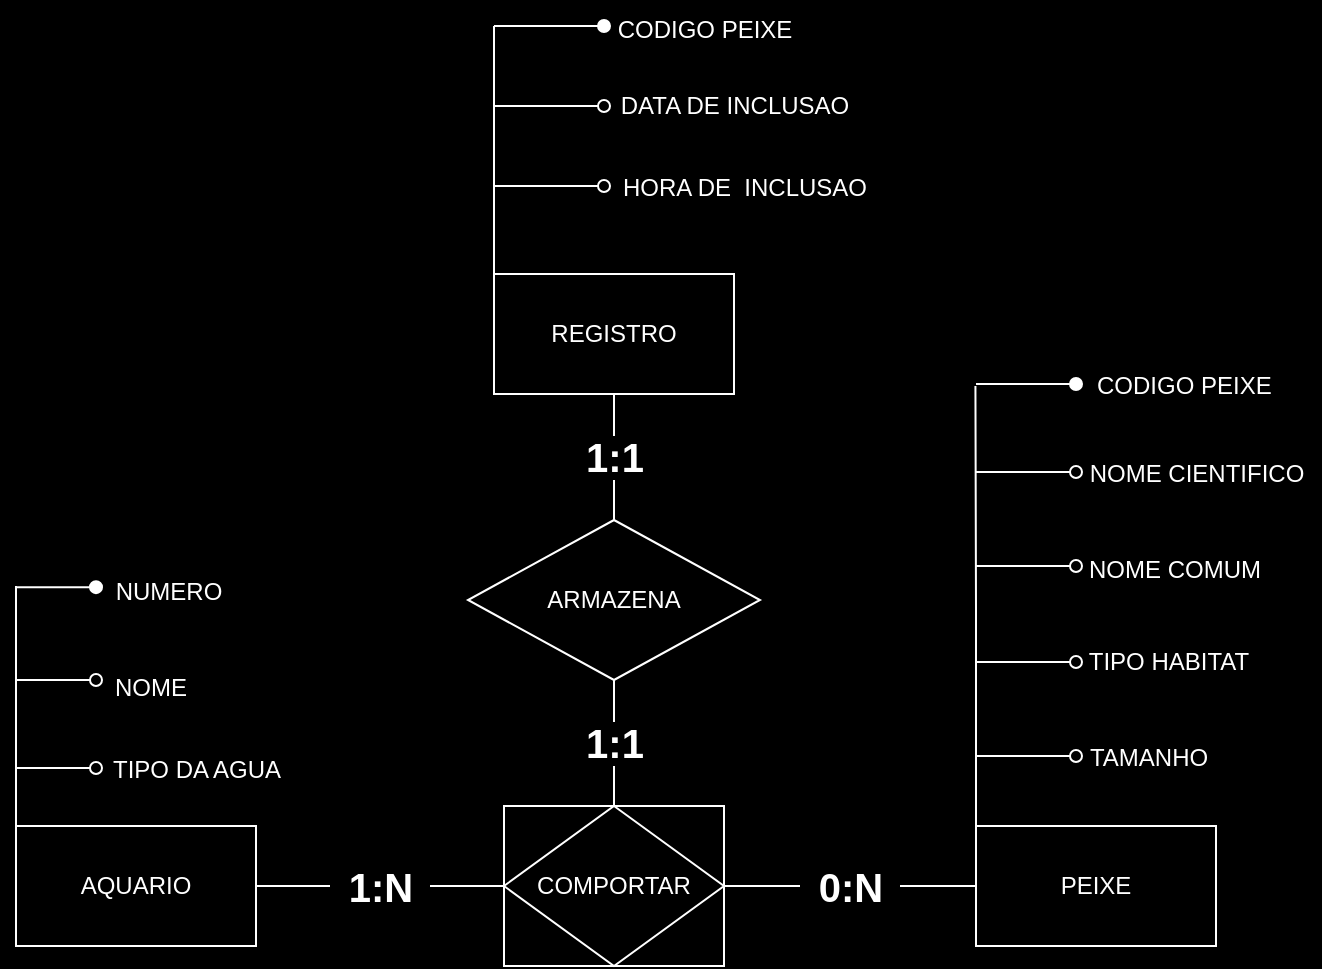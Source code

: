 <mxfile version="21.7.5" type="github">
  <diagram name="Página-1" id="XFWt6eDXrslgHFehgd8e">
    <mxGraphModel dx="941" dy="579" grid="0" gridSize="10" guides="1" tooltips="1" connect="1" arrows="1" fold="1" page="1" pageScale="1" pageWidth="827" pageHeight="1169" background="#000000" math="0" shadow="0">
      <root>
        <mxCell id="0" />
        <mxCell id="1" parent="0" />
        <mxCell id="XSfTKEYhmDEMxoSFRYWY-22" style="edgeStyle=orthogonalEdgeStyle;shape=connector;rounded=0;orthogonalLoop=1;jettySize=auto;html=1;exitX=0.5;exitY=0;exitDx=0;exitDy=0;entryX=0.5;entryY=1;entryDx=0;entryDy=0;labelBackgroundColor=default;strokeColor=#FFFFFF;fontFamily=Helvetica;fontSize=12;fontColor=#FFFFFF;endArrow=none;endFill=0;" edge="1" parent="1" source="XSfTKEYhmDEMxoSFRYWY-8" target="XSfTKEYhmDEMxoSFRYWY-13">
          <mxGeometry relative="1" as="geometry" />
        </mxCell>
        <mxCell id="XSfTKEYhmDEMxoSFRYWY-8" value="" style="rounded=0;whiteSpace=wrap;html=1;strokeColor=#FFFFFF;fontFamily=Helvetica;fontSize=12;fontColor=#FFFFFF;fillColor=#000000;" vertex="1" parent="1">
          <mxGeometry x="364" y="530" width="110" height="80" as="geometry" />
        </mxCell>
        <mxCell id="XSfTKEYhmDEMxoSFRYWY-2" style="edgeStyle=orthogonalEdgeStyle;rounded=0;orthogonalLoop=1;jettySize=auto;html=1;exitX=0;exitY=0;exitDx=0;exitDy=0;fontFamily=Helvetica;fontSize=12;fontColor=#FFFFFF;strokeColor=#FFFFFF;endArrow=none;endFill=0;" edge="1" parent="1" source="XSfTKEYhmDEMxoSFRYWY-1">
          <mxGeometry relative="1" as="geometry">
            <mxPoint x="120" y="420" as="targetPoint" />
            <Array as="points">
              <mxPoint x="120" y="420" />
            </Array>
          </mxGeometry>
        </mxCell>
        <mxCell id="XSfTKEYhmDEMxoSFRYWY-10" style="edgeStyle=orthogonalEdgeStyle;shape=connector;rounded=0;orthogonalLoop=1;jettySize=auto;html=1;exitX=1;exitY=0.5;exitDx=0;exitDy=0;entryX=0;entryY=0.5;entryDx=0;entryDy=0;labelBackgroundColor=default;strokeColor=#FFFFFF;fontFamily=Helvetica;fontSize=12;fontColor=#FFFFFF;endArrow=none;endFill=0;" edge="1" parent="1" source="XSfTKEYhmDEMxoSFRYWY-70" target="XSfTKEYhmDEMxoSFRYWY-7">
          <mxGeometry relative="1" as="geometry" />
        </mxCell>
        <mxCell id="XSfTKEYhmDEMxoSFRYWY-1" value="AQUARIO" style="rounded=0;whiteSpace=wrap;html=1;fillColor=#000000;strokeColor=#FFFFFF;fontColor=#FFFFFF;" vertex="1" parent="1">
          <mxGeometry x="120" y="540" width="120" height="60" as="geometry" />
        </mxCell>
        <mxCell id="XSfTKEYhmDEMxoSFRYWY-3" value="" style="endArrow=oval;html=1;rounded=0;labelBackgroundColor=default;strokeColor=#FFFFFF;fontFamily=Helvetica;fontSize=12;fontColor=#FFFFFF;shape=connector;endFill=0;" edge="1" parent="1">
          <mxGeometry width="50" height="50" relative="1" as="geometry">
            <mxPoint x="120" y="511" as="sourcePoint" />
            <mxPoint x="160" y="511" as="targetPoint" />
          </mxGeometry>
        </mxCell>
        <mxCell id="XSfTKEYhmDEMxoSFRYWY-4" value="TIPO DA AGUA" style="text;html=1;align=center;verticalAlign=middle;resizable=0;points=[];autosize=1;strokeColor=none;fillColor=none;fontSize=12;fontFamily=Helvetica;fontColor=#FFFFFF;" vertex="1" parent="1">
          <mxGeometry x="155" y="497" width="110" height="30" as="geometry" />
        </mxCell>
        <mxCell id="XSfTKEYhmDEMxoSFRYWY-58" style="edgeStyle=orthogonalEdgeStyle;shape=connector;rounded=0;orthogonalLoop=1;jettySize=auto;html=1;exitX=0;exitY=0;exitDx=0;exitDy=0;labelBackgroundColor=default;strokeColor=#FFFFFF;fontFamily=Helvetica;fontSize=12;fontColor=#FFFFFF;endArrow=none;endFill=0;" edge="1" parent="1" source="XSfTKEYhmDEMxoSFRYWY-6">
          <mxGeometry relative="1" as="geometry">
            <mxPoint x="599.714" y="320" as="targetPoint" />
          </mxGeometry>
        </mxCell>
        <mxCell id="XSfTKEYhmDEMxoSFRYWY-6" value="PEIXE" style="rounded=0;whiteSpace=wrap;html=1;strokeColor=#FFFFFF;fontFamily=Helvetica;fontSize=12;fontColor=#FFFFFF;fillColor=#000000;" vertex="1" parent="1">
          <mxGeometry x="600" y="540" width="120" height="60" as="geometry" />
        </mxCell>
        <mxCell id="XSfTKEYhmDEMxoSFRYWY-11" style="edgeStyle=orthogonalEdgeStyle;shape=connector;rounded=0;orthogonalLoop=1;jettySize=auto;html=1;exitX=1;exitY=0.5;exitDx=0;exitDy=0;entryX=0;entryY=0.5;entryDx=0;entryDy=0;labelBackgroundColor=default;strokeColor=#FFFFFF;fontFamily=Helvetica;fontSize=12;fontColor=#FFFFFF;endArrow=none;endFill=0;" edge="1" parent="1" source="XSfTKEYhmDEMxoSFRYWY-68" target="XSfTKEYhmDEMxoSFRYWY-6">
          <mxGeometry relative="1" as="geometry" />
        </mxCell>
        <mxCell id="XSfTKEYhmDEMxoSFRYWY-7" value="COMPORTAR" style="rhombus;whiteSpace=wrap;html=1;rounded=0;strokeColor=#FFFFFF;fontFamily=Helvetica;fontSize=12;fontColor=#FFFFFF;fillColor=#000000;" vertex="1" parent="1">
          <mxGeometry x="364" y="530" width="110" height="80" as="geometry" />
        </mxCell>
        <mxCell id="XSfTKEYhmDEMxoSFRYWY-14" style="edgeStyle=orthogonalEdgeStyle;shape=connector;rounded=0;orthogonalLoop=1;jettySize=auto;html=1;exitX=0;exitY=0;exitDx=0;exitDy=0;labelBackgroundColor=default;strokeColor=#FFFFFF;fontFamily=Helvetica;fontSize=12;fontColor=#FFFFFF;endArrow=none;endFill=0;" edge="1" parent="1" source="XSfTKEYhmDEMxoSFRYWY-9">
          <mxGeometry relative="1" as="geometry">
            <mxPoint x="359" y="180" as="targetPoint" />
          </mxGeometry>
        </mxCell>
        <mxCell id="XSfTKEYhmDEMxoSFRYWY-9" value="REGISTRO" style="rounded=0;whiteSpace=wrap;html=1;strokeColor=#FFFFFF;fontFamily=Helvetica;fontSize=12;fontColor=#FFFFFF;fillColor=#000000;" vertex="1" parent="1">
          <mxGeometry x="359" y="264" width="120" height="60" as="geometry" />
        </mxCell>
        <mxCell id="XSfTKEYhmDEMxoSFRYWY-23" style="edgeStyle=orthogonalEdgeStyle;shape=connector;rounded=0;orthogonalLoop=1;jettySize=auto;html=1;exitX=0.5;exitY=0;exitDx=0;exitDy=0;entryX=0.5;entryY=1;entryDx=0;entryDy=0;labelBackgroundColor=default;strokeColor=#FFFFFF;fontFamily=Helvetica;fontSize=12;fontColor=#FFFFFF;endArrow=none;endFill=0;" edge="1" parent="1" source="XSfTKEYhmDEMxoSFRYWY-13" target="XSfTKEYhmDEMxoSFRYWY-9">
          <mxGeometry relative="1" as="geometry" />
        </mxCell>
        <mxCell id="XSfTKEYhmDEMxoSFRYWY-13" value="ARMAZENA" style="rhombus;whiteSpace=wrap;html=1;rounded=0;strokeColor=#FFFFFF;fontFamily=Helvetica;fontSize=12;fontColor=#FFFFFF;fillColor=#000000;" vertex="1" parent="1">
          <mxGeometry x="346" y="387" width="146" height="80" as="geometry" />
        </mxCell>
        <mxCell id="XSfTKEYhmDEMxoSFRYWY-15" style="edgeStyle=orthogonalEdgeStyle;shape=connector;rounded=0;orthogonalLoop=1;jettySize=auto;html=1;exitX=0;exitY=0;exitDx=0;exitDy=0;labelBackgroundColor=default;strokeColor=#FFFFFF;fontFamily=Helvetica;fontSize=12;fontColor=#FFFFFF;endArrow=none;endFill=0;" edge="1" parent="1">
          <mxGeometry relative="1" as="geometry">
            <mxPoint x="359" y="140" as="targetPoint" />
            <mxPoint x="359" y="224" as="sourcePoint" />
          </mxGeometry>
        </mxCell>
        <mxCell id="XSfTKEYhmDEMxoSFRYWY-16" value="" style="endArrow=oval;html=1;rounded=0;labelBackgroundColor=default;strokeColor=#FFFFFF;fontFamily=Helvetica;fontSize=12;fontColor=#FFFFFF;shape=connector;endFill=0;" edge="1" parent="1">
          <mxGeometry width="50" height="50" relative="1" as="geometry">
            <mxPoint x="359" y="220" as="sourcePoint" />
            <mxPoint x="414" y="220" as="targetPoint" />
          </mxGeometry>
        </mxCell>
        <mxCell id="XSfTKEYhmDEMxoSFRYWY-17" value="" style="endArrow=oval;html=1;rounded=0;labelBackgroundColor=default;strokeColor=#FFFFFF;fontFamily=Helvetica;fontSize=12;fontColor=#FFFFFF;shape=connector;endFill=0;" edge="1" parent="1">
          <mxGeometry width="50" height="50" relative="1" as="geometry">
            <mxPoint x="359" y="180" as="sourcePoint" />
            <mxPoint x="414" y="180" as="targetPoint" />
          </mxGeometry>
        </mxCell>
        <mxCell id="XSfTKEYhmDEMxoSFRYWY-18" value="" style="endArrow=oval;html=1;rounded=0;labelBackgroundColor=default;strokeColor=#FFFFFF;fontFamily=Helvetica;fontSize=12;fontColor=#FFFFFF;shape=connector;endFill=1;" edge="1" parent="1">
          <mxGeometry width="50" height="50" relative="1" as="geometry">
            <mxPoint x="359" y="140" as="sourcePoint" />
            <mxPoint x="414" y="140" as="targetPoint" />
          </mxGeometry>
        </mxCell>
        <mxCell id="XSfTKEYhmDEMxoSFRYWY-19" value="CODIGO PEIXE" style="text;html=1;align=center;verticalAlign=middle;resizable=0;points=[];autosize=1;strokeColor=none;fillColor=none;fontSize=12;fontFamily=Helvetica;fontColor=#FFFFFF;" vertex="1" parent="1">
          <mxGeometry x="409" y="127" width="110" height="30" as="geometry" />
        </mxCell>
        <mxCell id="XSfTKEYhmDEMxoSFRYWY-20" value="DATA DE INCLUSAO" style="text;html=1;align=center;verticalAlign=middle;resizable=0;points=[];autosize=1;strokeColor=none;fillColor=none;fontSize=12;fontFamily=Helvetica;fontColor=#FFFFFF;" vertex="1" parent="1">
          <mxGeometry x="409" y="165" width="140" height="30" as="geometry" />
        </mxCell>
        <mxCell id="XSfTKEYhmDEMxoSFRYWY-21" value="HORA DE&amp;nbsp; INCLUSAO" style="text;html=1;align=center;verticalAlign=middle;resizable=0;points=[];autosize=1;strokeColor=none;fillColor=none;fontSize=12;fontFamily=Helvetica;fontColor=#FFFFFF;" vertex="1" parent="1">
          <mxGeometry x="409" y="206" width="150" height="30" as="geometry" />
        </mxCell>
        <mxCell id="XSfTKEYhmDEMxoSFRYWY-24" value="" style="endArrow=oval;html=1;rounded=0;labelBackgroundColor=default;strokeColor=#FFFFFF;fontFamily=Helvetica;fontSize=12;fontColor=#FFFFFF;shape=connector;endFill=0;" edge="1" parent="1">
          <mxGeometry width="50" height="50" relative="1" as="geometry">
            <mxPoint x="120" y="467" as="sourcePoint" />
            <mxPoint x="160" y="467" as="targetPoint" />
          </mxGeometry>
        </mxCell>
        <mxCell id="XSfTKEYhmDEMxoSFRYWY-25" value="" style="endArrow=oval;html=1;rounded=0;labelBackgroundColor=default;strokeColor=#FFFFFF;fontFamily=Helvetica;fontSize=12;fontColor=#FFFFFF;shape=connector;endFill=1;" edge="1" parent="1">
          <mxGeometry width="50" height="50" relative="1" as="geometry">
            <mxPoint x="120" y="420.58" as="sourcePoint" />
            <mxPoint x="160" y="420.58" as="targetPoint" />
          </mxGeometry>
        </mxCell>
        <mxCell id="XSfTKEYhmDEMxoSFRYWY-49" value="NUMERO" style="text;html=1;align=center;verticalAlign=middle;resizable=0;points=[];autosize=1;strokeColor=none;fillColor=none;fontSize=12;fontFamily=Helvetica;fontColor=#FFFFFF;" vertex="1" parent="1">
          <mxGeometry x="160" y="410" width="71" height="26" as="geometry" />
        </mxCell>
        <mxCell id="XSfTKEYhmDEMxoSFRYWY-51" value="NOME" style="text;html=1;align=center;verticalAlign=middle;resizable=0;points=[];autosize=1;strokeColor=none;fillColor=none;fontSize=12;fontFamily=Helvetica;fontColor=#FFFFFF;" vertex="1" parent="1">
          <mxGeometry x="160" y="458" width="54" height="26" as="geometry" />
        </mxCell>
        <mxCell id="XSfTKEYhmDEMxoSFRYWY-53" value="NOME CIENTIFICO" style="text;html=1;align=center;verticalAlign=middle;resizable=0;points=[];autosize=1;strokeColor=none;fillColor=none;fontSize=12;fontFamily=Helvetica;fontColor=#FFFFFF;" vertex="1" parent="1">
          <mxGeometry x="647" y="351" width="125" height="26" as="geometry" />
        </mxCell>
        <mxCell id="XSfTKEYhmDEMxoSFRYWY-54" value="NOME COMUM" style="text;html=1;align=center;verticalAlign=middle;resizable=0;points=[];autosize=1;strokeColor=none;fillColor=none;fontSize=12;fontFamily=Helvetica;fontColor=#FFFFFF;" vertex="1" parent="1">
          <mxGeometry x="647" y="399" width="104" height="26" as="geometry" />
        </mxCell>
        <mxCell id="XSfTKEYhmDEMxoSFRYWY-55" value="TAMANHO" style="text;html=1;align=center;verticalAlign=middle;resizable=0;points=[];autosize=1;strokeColor=none;fillColor=none;fontSize=12;fontFamily=Helvetica;fontColor=#FFFFFF;" vertex="1" parent="1">
          <mxGeometry x="647" y="493" width="77" height="26" as="geometry" />
        </mxCell>
        <mxCell id="XSfTKEYhmDEMxoSFRYWY-56" value="&amp;nbsp;CODIGO PEIXE" style="text;html=1;align=center;verticalAlign=middle;resizable=0;points=[];autosize=1;strokeColor=none;fillColor=none;fontSize=12;fontFamily=Helvetica;fontColor=#FFFFFF;" vertex="1" parent="1">
          <mxGeometry x="647" y="305" width="110" height="30" as="geometry" />
        </mxCell>
        <mxCell id="XSfTKEYhmDEMxoSFRYWY-57" value="TIPO HABITAT" style="text;html=1;align=center;verticalAlign=middle;resizable=0;points=[];autosize=1;strokeColor=none;fillColor=none;fontSize=12;fontFamily=Helvetica;fontColor=#FFFFFF;" vertex="1" parent="1">
          <mxGeometry x="647" y="445" width="98" height="26" as="geometry" />
        </mxCell>
        <mxCell id="XSfTKEYhmDEMxoSFRYWY-59" value="" style="endArrow=oval;html=1;rounded=0;labelBackgroundColor=default;strokeColor=#FFFFFF;fontFamily=Helvetica;fontSize=12;fontColor=#FFFFFF;shape=connector;endFill=1;" edge="1" parent="1">
          <mxGeometry width="50" height="50" relative="1" as="geometry">
            <mxPoint x="600" y="319" as="sourcePoint" />
            <mxPoint x="650" y="319" as="targetPoint" />
          </mxGeometry>
        </mxCell>
        <mxCell id="XSfTKEYhmDEMxoSFRYWY-60" value="" style="endArrow=oval;html=1;rounded=0;labelBackgroundColor=default;strokeColor=#FFFFFF;fontFamily=Helvetica;fontSize=12;fontColor=#FFFFFF;shape=connector;endFill=0;" edge="1" parent="1">
          <mxGeometry width="50" height="50" relative="1" as="geometry">
            <mxPoint x="600" y="363" as="sourcePoint" />
            <mxPoint x="650" y="363" as="targetPoint" />
          </mxGeometry>
        </mxCell>
        <mxCell id="XSfTKEYhmDEMxoSFRYWY-61" value="" style="endArrow=oval;html=1;rounded=0;labelBackgroundColor=default;strokeColor=#FFFFFF;fontFamily=Helvetica;fontSize=12;fontColor=#FFFFFF;shape=connector;endFill=0;" edge="1" parent="1">
          <mxGeometry width="50" height="50" relative="1" as="geometry">
            <mxPoint x="600" y="410" as="sourcePoint" />
            <mxPoint x="650" y="410" as="targetPoint" />
          </mxGeometry>
        </mxCell>
        <mxCell id="XSfTKEYhmDEMxoSFRYWY-62" value="" style="endArrow=oval;html=1;rounded=0;labelBackgroundColor=default;strokeColor=#FFFFFF;fontFamily=Helvetica;fontSize=12;fontColor=#FFFFFF;shape=connector;endFill=0;" edge="1" parent="1">
          <mxGeometry width="50" height="50" relative="1" as="geometry">
            <mxPoint x="600" y="458" as="sourcePoint" />
            <mxPoint x="650" y="458" as="targetPoint" />
          </mxGeometry>
        </mxCell>
        <mxCell id="XSfTKEYhmDEMxoSFRYWY-63" value="" style="endArrow=oval;html=1;rounded=0;labelBackgroundColor=default;strokeColor=#FFFFFF;fontFamily=Helvetica;fontSize=12;fontColor=#FFFFFF;shape=connector;endFill=0;" edge="1" parent="1">
          <mxGeometry width="50" height="50" relative="1" as="geometry">
            <mxPoint x="600" y="505" as="sourcePoint" />
            <mxPoint x="650" y="505" as="targetPoint" />
          </mxGeometry>
        </mxCell>
        <mxCell id="XSfTKEYhmDEMxoSFRYWY-69" value="" style="edgeStyle=orthogonalEdgeStyle;shape=connector;rounded=0;orthogonalLoop=1;jettySize=auto;html=1;exitX=1;exitY=0.5;exitDx=0;exitDy=0;entryX=0;entryY=0.5;entryDx=0;entryDy=0;labelBackgroundColor=default;strokeColor=#FFFFFF;fontFamily=Helvetica;fontSize=12;fontColor=#FFFFFF;endArrow=none;endFill=0;" edge="1" parent="1" source="XSfTKEYhmDEMxoSFRYWY-7" target="XSfTKEYhmDEMxoSFRYWY-68">
          <mxGeometry relative="1" as="geometry">
            <mxPoint x="474" y="570" as="sourcePoint" />
            <mxPoint x="600" y="570" as="targetPoint" />
          </mxGeometry>
        </mxCell>
        <mxCell id="XSfTKEYhmDEMxoSFRYWY-68" value="&lt;font style=&quot;font-size: 20px;&quot;&gt;&lt;b style=&quot;background-color: rgb(0, 0, 0);&quot;&gt;0:N&lt;/b&gt;&lt;/font&gt;" style="text;html=1;align=center;verticalAlign=middle;resizable=0;points=[];autosize=1;strokeColor=none;fillColor=none;fontSize=12;fontFamily=Helvetica;fontColor=#FFFFFF;" vertex="1" parent="1">
          <mxGeometry x="512" y="552" width="50" height="36" as="geometry" />
        </mxCell>
        <mxCell id="XSfTKEYhmDEMxoSFRYWY-71" value="" style="edgeStyle=orthogonalEdgeStyle;shape=connector;rounded=0;orthogonalLoop=1;jettySize=auto;html=1;exitX=1;exitY=0.5;exitDx=0;exitDy=0;entryX=0;entryY=0.5;entryDx=0;entryDy=0;labelBackgroundColor=default;strokeColor=#FFFFFF;fontFamily=Helvetica;fontSize=12;fontColor=#FFFFFF;endArrow=none;endFill=0;" edge="1" parent="1" source="XSfTKEYhmDEMxoSFRYWY-1" target="XSfTKEYhmDEMxoSFRYWY-70">
          <mxGeometry relative="1" as="geometry">
            <mxPoint x="240" y="570" as="sourcePoint" />
            <mxPoint x="364" y="570" as="targetPoint" />
          </mxGeometry>
        </mxCell>
        <mxCell id="XSfTKEYhmDEMxoSFRYWY-70" value="&lt;b&gt;&lt;font style=&quot;font-size: 20px; background-color: rgb(0, 0, 0);&quot;&gt;1:N&lt;/font&gt;&lt;/b&gt;" style="text;html=1;align=center;verticalAlign=middle;resizable=0;points=[];autosize=1;strokeColor=none;fillColor=none;fontSize=12;fontFamily=Helvetica;fontColor=#FFFFFF;" vertex="1" parent="1">
          <mxGeometry x="277" y="552" width="50" height="36" as="geometry" />
        </mxCell>
        <mxCell id="XSfTKEYhmDEMxoSFRYWY-73" value="&lt;b&gt;&lt;font style=&quot;font-size: 20px; background-color: rgb(0, 0, 0);&quot;&gt;1:1&lt;/font&gt;&lt;/b&gt;" style="text;html=1;align=center;verticalAlign=middle;resizable=0;points=[];autosize=1;strokeColor=none;fillColor=none;fontSize=12;fontFamily=Helvetica;fontColor=#FFFFFF;" vertex="1" parent="1">
          <mxGeometry x="395.5" y="337" width="47" height="36" as="geometry" />
        </mxCell>
        <mxCell id="XSfTKEYhmDEMxoSFRYWY-74" value="&lt;b&gt;&lt;font style=&quot;font-size: 20px; background-color: rgb(0, 0, 0);&quot;&gt;1:1&lt;/font&gt;&lt;/b&gt;" style="text;html=1;align=center;verticalAlign=middle;resizable=0;points=[];autosize=1;strokeColor=none;fillColor=none;fontSize=12;fontFamily=Helvetica;fontColor=#FFFFFF;" vertex="1" parent="1">
          <mxGeometry x="395.5" y="480" width="47" height="36" as="geometry" />
        </mxCell>
      </root>
    </mxGraphModel>
  </diagram>
</mxfile>
